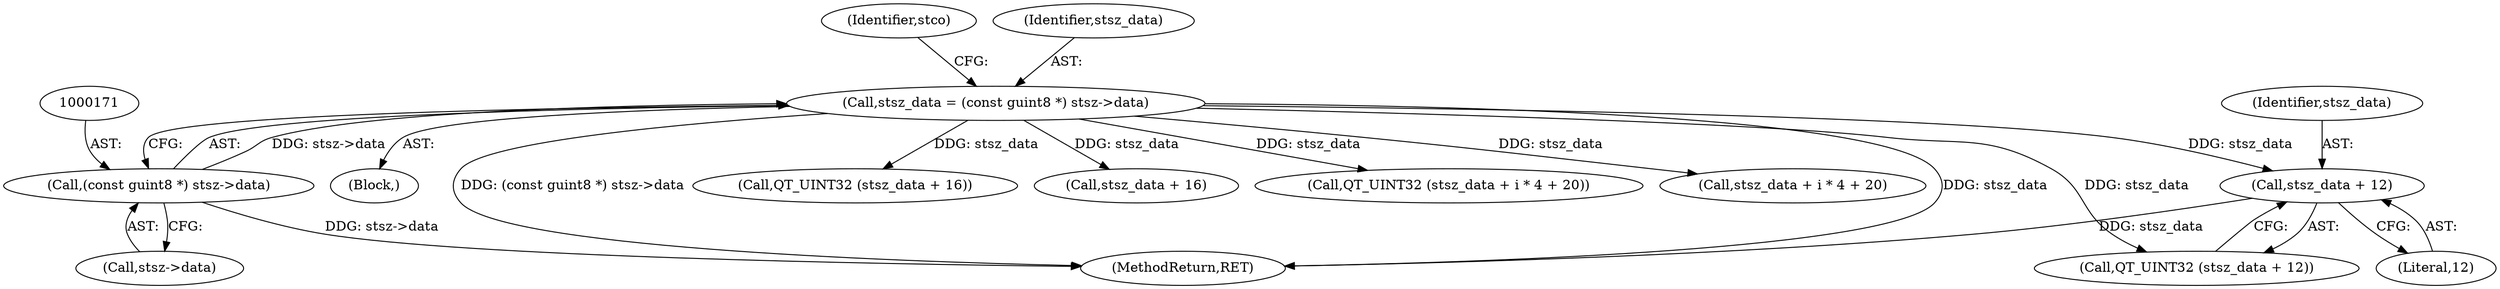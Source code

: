 digraph "0_gstreamer_bdc20b9baf13564d9a061343416395f8f9a92b53@pointer" {
"1000221" [label="(Call,stsz_data + 12)"];
"1000168" [label="(Call,stsz_data = (const guint8 *) stsz->data)"];
"1000170" [label="(Call,(const guint8 *) stsz->data)"];
"1000220" [label="(Call,QT_UINT32 (stsz_data + 12))"];
"1000176" [label="(Identifier,stco)"];
"1000169" [label="(Identifier,stsz_data)"];
"1000223" [label="(Literal,12)"];
"1001044" [label="(MethodReturn,RET)"];
"1000121" [label="(Block,)"];
"1000221" [label="(Call,stsz_data + 12)"];
"1000170" [label="(Call,(const guint8 *) stsz->data)"];
"1000235" [label="(Call,QT_UINT32 (stsz_data + 16))"];
"1000236" [label="(Call,stsz_data + 16)"];
"1000278" [label="(Call,QT_UINT32 (stsz_data + i * 4 + 20))"];
"1000168" [label="(Call,stsz_data = (const guint8 *) stsz->data)"];
"1000172" [label="(Call,stsz->data)"];
"1000222" [label="(Identifier,stsz_data)"];
"1000279" [label="(Call,stsz_data + i * 4 + 20)"];
"1000221" -> "1000220"  [label="AST: "];
"1000221" -> "1000223"  [label="CFG: "];
"1000222" -> "1000221"  [label="AST: "];
"1000223" -> "1000221"  [label="AST: "];
"1000220" -> "1000221"  [label="CFG: "];
"1000221" -> "1001044"  [label="DDG: stsz_data"];
"1000168" -> "1000221"  [label="DDG: stsz_data"];
"1000168" -> "1000121"  [label="AST: "];
"1000168" -> "1000170"  [label="CFG: "];
"1000169" -> "1000168"  [label="AST: "];
"1000170" -> "1000168"  [label="AST: "];
"1000176" -> "1000168"  [label="CFG: "];
"1000168" -> "1001044"  [label="DDG: stsz_data"];
"1000168" -> "1001044"  [label="DDG: (const guint8 *) stsz->data"];
"1000170" -> "1000168"  [label="DDG: stsz->data"];
"1000168" -> "1000220"  [label="DDG: stsz_data"];
"1000168" -> "1000235"  [label="DDG: stsz_data"];
"1000168" -> "1000236"  [label="DDG: stsz_data"];
"1000168" -> "1000278"  [label="DDG: stsz_data"];
"1000168" -> "1000279"  [label="DDG: stsz_data"];
"1000170" -> "1000172"  [label="CFG: "];
"1000171" -> "1000170"  [label="AST: "];
"1000172" -> "1000170"  [label="AST: "];
"1000170" -> "1001044"  [label="DDG: stsz->data"];
}
